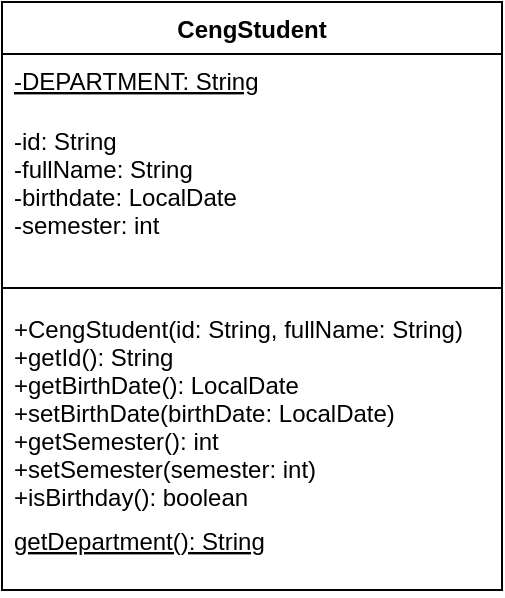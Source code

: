 <mxfile version="20.8.1" type="github">
  <diagram id="7s7Kx525giFVozBd7iyc" name="Sayfa -1">
    <mxGraphModel dx="1156" dy="630" grid="1" gridSize="10" guides="1" tooltips="1" connect="1" arrows="1" fold="1" page="1" pageScale="1" pageWidth="827" pageHeight="1169" math="0" shadow="0">
      <root>
        <mxCell id="0" />
        <mxCell id="1" parent="0" />
        <mxCell id="1r1zmwSj_Dzjw10tYjgr-10" value="CengStudent" style="swimlane;fontStyle=1;align=center;verticalAlign=top;childLayout=stackLayout;horizontal=1;startSize=26;horizontalStack=0;resizeParent=1;resizeParentMax=0;resizeLast=0;collapsible=1;marginBottom=0;fontSize=12;" vertex="1" parent="1">
          <mxGeometry x="90" y="10" width="250" height="294" as="geometry" />
        </mxCell>
        <mxCell id="1r1zmwSj_Dzjw10tYjgr-16" value="-DEPARTMENT: String" style="text;strokeColor=none;fillColor=none;align=left;verticalAlign=top;spacingLeft=4;spacingRight=4;overflow=hidden;rotatable=0;points=[[0,0.5],[1,0.5]];portConstraint=eastwest;fontStyle=4;fontSize=12;" vertex="1" parent="1r1zmwSj_Dzjw10tYjgr-10">
          <mxGeometry y="26" width="250" height="30" as="geometry" />
        </mxCell>
        <mxCell id="1r1zmwSj_Dzjw10tYjgr-11" value="-id: String&#xa;-fullName: String&#xa;-birthdate: LocalDate&#xa;-semester: int" style="text;strokeColor=none;fillColor=none;align=left;verticalAlign=top;spacingLeft=4;spacingRight=4;overflow=hidden;rotatable=0;points=[[0,0.5],[1,0.5]];portConstraint=eastwest;fontSize=12;fontStyle=0;fontColor=default;" vertex="1" parent="1r1zmwSj_Dzjw10tYjgr-10">
          <mxGeometry y="56" width="250" height="80" as="geometry" />
        </mxCell>
        <mxCell id="1r1zmwSj_Dzjw10tYjgr-12" value="" style="line;strokeWidth=1;fillColor=none;align=left;verticalAlign=middle;spacingTop=-1;spacingLeft=3;spacingRight=3;rotatable=0;labelPosition=right;points=[];portConstraint=eastwest;strokeColor=inherit;fontSize=12;" vertex="1" parent="1r1zmwSj_Dzjw10tYjgr-10">
          <mxGeometry y="136" width="250" height="14" as="geometry" />
        </mxCell>
        <mxCell id="1r1zmwSj_Dzjw10tYjgr-13" value="+CengStudent(id: String, fullName: String)&#xa;+getId(): String&#xa;+getBirthDate(): LocalDate&#xa;+setBirthDate(birthDate: LocalDate)&#xa;+getSemester(): int&#xa;+setSemester(semester: int)&#xa;+isBirthday(): boolean " style="text;strokeColor=none;fillColor=none;align=left;verticalAlign=top;spacingLeft=4;spacingRight=4;overflow=hidden;rotatable=0;points=[[0,0.5],[1,0.5]];portConstraint=eastwest;fontSize=12;" vertex="1" parent="1r1zmwSj_Dzjw10tYjgr-10">
          <mxGeometry y="150" width="250" height="106" as="geometry" />
        </mxCell>
        <mxCell id="1r1zmwSj_Dzjw10tYjgr-14" value="getDepartment(): String" style="text;strokeColor=none;fillColor=none;align=left;verticalAlign=top;spacingLeft=4;spacingRight=4;overflow=hidden;rotatable=0;points=[[0,0.5],[1,0.5]];portConstraint=eastwest;fontStyle=4;fontSize=12;" vertex="1" parent="1r1zmwSj_Dzjw10tYjgr-10">
          <mxGeometry y="256" width="250" height="38" as="geometry" />
        </mxCell>
      </root>
    </mxGraphModel>
  </diagram>
</mxfile>
